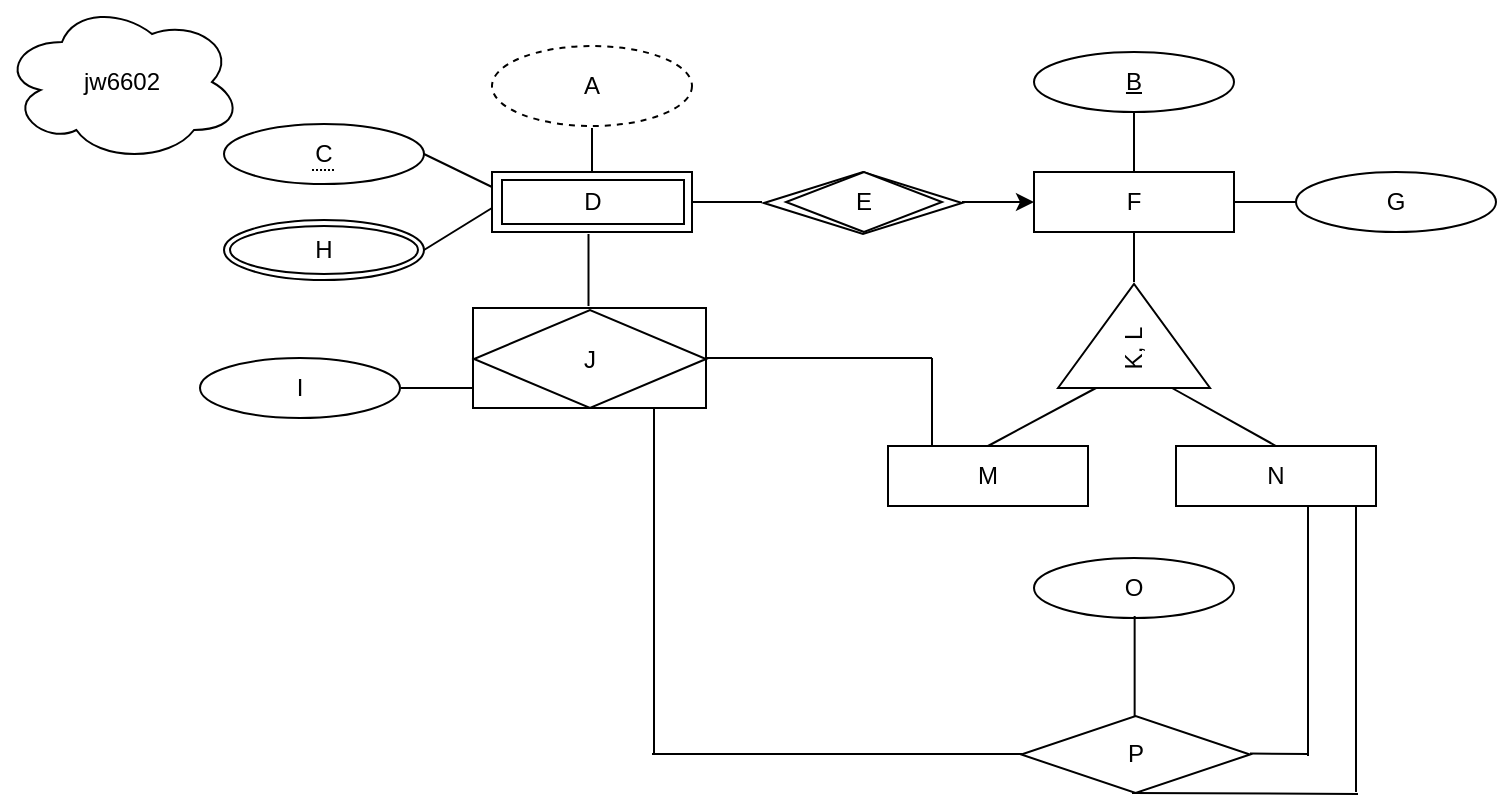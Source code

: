 <mxfile version="15.2.7" type="github">
  <diagram id="KcgvSHTCboE4x2ObBVBz" name="Page-1">
    <mxGraphModel dx="946" dy="480" grid="0" gridSize="10" guides="1" tooltips="1" connect="1" arrows="0" fold="1" page="1" pageScale="1" pageWidth="850" pageHeight="1100" math="0" shadow="0">
      <root>
        <mxCell id="0" />
        <mxCell id="1" parent="0" />
        <mxCell id="s2j03w_9j3l06wGRW7c5-1" value="jw6602" style="ellipse;shape=cloud;whiteSpace=wrap;html=1;" parent="1" vertex="1">
          <mxGeometry x="14" y="15" width="120" height="80" as="geometry" />
        </mxCell>
        <mxCell id="7Rne0SJ-TNoe7tRfoJeC-3" value="A" style="ellipse;whiteSpace=wrap;html=1;dashed=1;" parent="1" vertex="1">
          <mxGeometry x="259" y="37" width="100" height="40" as="geometry" />
        </mxCell>
        <mxCell id="7Rne0SJ-TNoe7tRfoJeC-4" value="C" style="ellipse;whiteSpace=wrap;html=1;" parent="1" vertex="1">
          <mxGeometry x="125" y="76" width="100" height="30" as="geometry" />
        </mxCell>
        <mxCell id="7Rne0SJ-TNoe7tRfoJeC-5" value="" style="endArrow=none;html=1;" parent="1" edge="1">
          <mxGeometry width="50" height="50" relative="1" as="geometry">
            <mxPoint x="309" y="102" as="sourcePoint" />
            <mxPoint x="309" y="78" as="targetPoint" />
          </mxGeometry>
        </mxCell>
        <mxCell id="7Rne0SJ-TNoe7tRfoJeC-8" value="&lt;u&gt;B&lt;/u&gt;" style="ellipse;whiteSpace=wrap;html=1;" parent="1" vertex="1">
          <mxGeometry x="530" y="40" width="100" height="30" as="geometry" />
        </mxCell>
        <mxCell id="7Rne0SJ-TNoe7tRfoJeC-9" value="" style="endArrow=none;html=1;exitX=0;exitY=0.25;exitDx=0;exitDy=0;" parent="1" edge="1">
          <mxGeometry width="50" height="50" relative="1" as="geometry">
            <mxPoint x="259" y="107.5" as="sourcePoint" />
            <mxPoint x="225" y="91" as="targetPoint" />
          </mxGeometry>
        </mxCell>
        <mxCell id="7Rne0SJ-TNoe7tRfoJeC-15" value="" style="endArrow=none;html=1;exitX=1;exitY=0.5;exitDx=0;exitDy=0;" parent="1" edge="1">
          <mxGeometry width="50" height="50" relative="1" as="geometry">
            <mxPoint x="359" y="115" as="sourcePoint" />
            <mxPoint x="394" y="115" as="targetPoint" />
          </mxGeometry>
        </mxCell>
        <mxCell id="7Rne0SJ-TNoe7tRfoJeC-16" value="" style="rounded=0;whiteSpace=wrap;html=1;" parent="1" vertex="1">
          <mxGeometry x="259" y="100" width="100" height="30" as="geometry" />
        </mxCell>
        <mxCell id="7Rne0SJ-TNoe7tRfoJeC-18" value="D" style="rounded=0;whiteSpace=wrap;html=1;" parent="1" vertex="1">
          <mxGeometry x="264" y="104" width="91" height="22" as="geometry" />
        </mxCell>
        <mxCell id="7Rne0SJ-TNoe7tRfoJeC-22" value="" style="rhombus;whiteSpace=wrap;html=1;direction=north;" parent="1" vertex="1">
          <mxGeometry x="395" y="100" width="99" height="31" as="geometry" />
        </mxCell>
        <mxCell id="7Rne0SJ-TNoe7tRfoJeC-23" value="" style="endArrow=classic;html=1;" parent="1" edge="1">
          <mxGeometry width="50" height="50" relative="1" as="geometry">
            <mxPoint x="494" y="115" as="sourcePoint" />
            <mxPoint x="530" y="115" as="targetPoint" />
          </mxGeometry>
        </mxCell>
        <mxCell id="7Rne0SJ-TNoe7tRfoJeC-24" value="F" style="rounded=0;whiteSpace=wrap;html=1;" parent="1" vertex="1">
          <mxGeometry x="530" y="100" width="100" height="30" as="geometry" />
        </mxCell>
        <mxCell id="7Rne0SJ-TNoe7tRfoJeC-25" value="E" style="rhombus;whiteSpace=wrap;html=1;direction=west;" parent="1" vertex="1">
          <mxGeometry x="406" y="100" width="78" height="30" as="geometry" />
        </mxCell>
        <mxCell id="7Rne0SJ-TNoe7tRfoJeC-27" value="" style="endArrow=none;dashed=1;html=1;shadow=0;strokeWidth=1;dashPattern=1 1;" parent="1" edge="1">
          <mxGeometry width="50" height="50" relative="1" as="geometry">
            <mxPoint x="169" y="99" as="sourcePoint" />
            <mxPoint x="181" y="99" as="targetPoint" />
          </mxGeometry>
        </mxCell>
        <mxCell id="7Rne0SJ-TNoe7tRfoJeC-29" value="" style="endArrow=none;html=1;shadow=0;strokeWidth=1;entryX=0.5;entryY=1;entryDx=0;entryDy=0;" parent="1" target="7Rne0SJ-TNoe7tRfoJeC-8" edge="1">
          <mxGeometry width="50" height="50" relative="1" as="geometry">
            <mxPoint x="580" y="100" as="sourcePoint" />
            <mxPoint x="580" y="74" as="targetPoint" />
          </mxGeometry>
        </mxCell>
        <mxCell id="7Rne0SJ-TNoe7tRfoJeC-40" value="G" style="ellipse;whiteSpace=wrap;html=1;" parent="1" vertex="1">
          <mxGeometry x="661" y="100" width="100" height="30" as="geometry" />
        </mxCell>
        <mxCell id="7Rne0SJ-TNoe7tRfoJeC-41" value="" style="endArrow=none;html=1;shadow=0;strokeWidth=1;entryX=0;entryY=0.5;entryDx=0;entryDy=0;exitX=1;exitY=0.5;exitDx=0;exitDy=0;" parent="1" source="7Rne0SJ-TNoe7tRfoJeC-24" target="7Rne0SJ-TNoe7tRfoJeC-40" edge="1">
          <mxGeometry width="50" height="50" relative="1" as="geometry">
            <mxPoint x="634" y="115" as="sourcePoint" />
            <mxPoint x="651" y="114.5" as="targetPoint" />
          </mxGeometry>
        </mxCell>
        <mxCell id="7Rne0SJ-TNoe7tRfoJeC-43" value="" style="triangle;whiteSpace=wrap;html=1;direction=north;rotation=0;" parent="1" vertex="1">
          <mxGeometry x="542" y="156" width="76" height="52" as="geometry" />
        </mxCell>
        <mxCell id="7Rne0SJ-TNoe7tRfoJeC-45" value="" style="endArrow=none;html=1;shadow=0;strokeWidth=1;entryX=0.5;entryY=1;entryDx=0;entryDy=0;" parent="1" target="7Rne0SJ-TNoe7tRfoJeC-24" edge="1">
          <mxGeometry width="50" height="50" relative="1" as="geometry">
            <mxPoint x="580" y="155" as="sourcePoint" />
            <mxPoint x="579.5" y="130" as="targetPoint" />
          </mxGeometry>
        </mxCell>
        <mxCell id="7Rne0SJ-TNoe7tRfoJeC-48" value="M" style="rounded=0;whiteSpace=wrap;html=1;" parent="1" vertex="1">
          <mxGeometry x="457" y="237" width="100" height="30" as="geometry" />
        </mxCell>
        <mxCell id="7Rne0SJ-TNoe7tRfoJeC-49" value="N" style="rounded=0;whiteSpace=wrap;html=1;" parent="1" vertex="1">
          <mxGeometry x="601" y="237" width="100" height="30" as="geometry" />
        </mxCell>
        <mxCell id="7Rne0SJ-TNoe7tRfoJeC-50" value="" style="endArrow=none;html=1;shadow=0;strokeWidth=1;exitX=0.5;exitY=0;exitDx=0;exitDy=0;entryX=0;entryY=0.25;entryDx=0;entryDy=0;" parent="1" source="7Rne0SJ-TNoe7tRfoJeC-48" target="7Rne0SJ-TNoe7tRfoJeC-43" edge="1">
          <mxGeometry width="50" height="50" relative="1" as="geometry">
            <mxPoint x="546" y="227" as="sourcePoint" />
            <mxPoint x="572" y="208" as="targetPoint" />
          </mxGeometry>
        </mxCell>
        <mxCell id="7Rne0SJ-TNoe7tRfoJeC-51" value="" style="endArrow=none;html=1;shadow=0;strokeWidth=1;entryX=0.5;entryY=0;entryDx=0;entryDy=0;exitX=0;exitY=0.75;exitDx=0;exitDy=0;" parent="1" source="7Rne0SJ-TNoe7tRfoJeC-43" target="7Rne0SJ-TNoe7tRfoJeC-49" edge="1">
          <mxGeometry width="50" height="50" relative="1" as="geometry">
            <mxPoint x="601" y="208" as="sourcePoint" />
            <mxPoint x="652" y="249" as="targetPoint" />
          </mxGeometry>
        </mxCell>
        <mxCell id="7Rne0SJ-TNoe7tRfoJeC-52" value="" style="rounded=0;whiteSpace=wrap;html=1;" parent="1" vertex="1">
          <mxGeometry x="249.5" y="168" width="116.5" height="50" as="geometry" />
        </mxCell>
        <mxCell id="7Rne0SJ-TNoe7tRfoJeC-53" value="J" style="rhombus;whiteSpace=wrap;html=1;direction=south;" parent="1" vertex="1">
          <mxGeometry x="250" y="169" width="116" height="49" as="geometry" />
        </mxCell>
        <mxCell id="7Rne0SJ-TNoe7tRfoJeC-54" value="" style="endArrow=none;html=1;shadow=0;strokeWidth=1;" parent="1" edge="1">
          <mxGeometry width="50" height="50" relative="1" as="geometry">
            <mxPoint x="307.25" y="167" as="sourcePoint" />
            <mxPoint x="307.25" y="131" as="targetPoint" />
          </mxGeometry>
        </mxCell>
        <mxCell id="7Rne0SJ-TNoe7tRfoJeC-55" value="" style="endArrow=none;html=1;shadow=0;strokeWidth=1;" parent="1" edge="1">
          <mxGeometry width="50" height="50" relative="1" as="geometry">
            <mxPoint x="213.5" y="208" as="sourcePoint" />
            <mxPoint x="249.5" y="208" as="targetPoint" />
          </mxGeometry>
        </mxCell>
        <mxCell id="7Rne0SJ-TNoe7tRfoJeC-56" value="I" style="ellipse;whiteSpace=wrap;html=1;" parent="1" vertex="1">
          <mxGeometry x="113" y="193" width="100" height="30" as="geometry" />
        </mxCell>
        <mxCell id="7Rne0SJ-TNoe7tRfoJeC-57" value="" style="ellipse;whiteSpace=wrap;html=1;" parent="1" vertex="1">
          <mxGeometry x="125" y="124" width="100" height="30" as="geometry" />
        </mxCell>
        <mxCell id="7Rne0SJ-TNoe7tRfoJeC-58" value="H" style="ellipse;whiteSpace=wrap;html=1;" parent="1" vertex="1">
          <mxGeometry x="128" y="127" width="94" height="24" as="geometry" />
        </mxCell>
        <mxCell id="7Rne0SJ-TNoe7tRfoJeC-59" value="" style="endArrow=none;html=1;shadow=0;strokeWidth=1;exitX=1;exitY=0.5;exitDx=0;exitDy=0;" parent="1" source="7Rne0SJ-TNoe7tRfoJeC-57" edge="1">
          <mxGeometry width="50" height="50" relative="1" as="geometry">
            <mxPoint x="209" y="168" as="sourcePoint" />
            <mxPoint x="259" y="118" as="targetPoint" />
            <Array as="points" />
          </mxGeometry>
        </mxCell>
        <mxCell id="7Rne0SJ-TNoe7tRfoJeC-61" value="" style="endArrow=none;html=1;shadow=0;strokeWidth=1;" parent="1" edge="1">
          <mxGeometry width="50" height="50" relative="1" as="geometry">
            <mxPoint x="366" y="193" as="sourcePoint" />
            <mxPoint x="479" y="193" as="targetPoint" />
          </mxGeometry>
        </mxCell>
        <mxCell id="7Rne0SJ-TNoe7tRfoJeC-62" value="" style="endArrow=none;html=1;shadow=0;strokeWidth=1;" parent="1" edge="1">
          <mxGeometry width="50" height="50" relative="1" as="geometry">
            <mxPoint x="479" y="237" as="sourcePoint" />
            <mxPoint x="479" y="193" as="targetPoint" />
          </mxGeometry>
        </mxCell>
        <mxCell id="7Rne0SJ-TNoe7tRfoJeC-63" value="" style="endArrow=none;html=1;shadow=0;strokeWidth=1;" parent="1" edge="1">
          <mxGeometry width="50" height="50" relative="1" as="geometry">
            <mxPoint x="340" y="391" as="sourcePoint" />
            <mxPoint x="340" y="218" as="targetPoint" />
          </mxGeometry>
        </mxCell>
        <mxCell id="7Rne0SJ-TNoe7tRfoJeC-64" value="" style="endArrow=none;html=1;shadow=0;strokeWidth=1;" parent="1" edge="1">
          <mxGeometry width="50" height="50" relative="1" as="geometry">
            <mxPoint x="339" y="391" as="sourcePoint" />
            <mxPoint x="524" y="391" as="targetPoint" />
          </mxGeometry>
        </mxCell>
        <mxCell id="7Rne0SJ-TNoe7tRfoJeC-66" value="O" style="ellipse;whiteSpace=wrap;html=1;" parent="1" vertex="1">
          <mxGeometry x="530" y="293" width="100" height="30" as="geometry" />
        </mxCell>
        <mxCell id="7Rne0SJ-TNoe7tRfoJeC-67" value="P" style="rhombus;whiteSpace=wrap;html=1;direction=south;" parent="1" vertex="1">
          <mxGeometry x="523.63" y="372" width="114.37" height="38.5" as="geometry" />
        </mxCell>
        <mxCell id="7Rne0SJ-TNoe7tRfoJeC-68" value="" style="endArrow=none;html=1;shadow=0;strokeWidth=1;" parent="1" edge="1">
          <mxGeometry width="50" height="50" relative="1" as="geometry">
            <mxPoint x="580.32" y="372" as="sourcePoint" />
            <mxPoint x="580.32" y="322" as="targetPoint" />
          </mxGeometry>
        </mxCell>
        <mxCell id="7Rne0SJ-TNoe7tRfoJeC-69" value="" style="endArrow=none;html=1;shadow=0;strokeWidth=1;" parent="1" edge="1">
          <mxGeometry width="50" height="50" relative="1" as="geometry">
            <mxPoint x="667" y="392" as="sourcePoint" />
            <mxPoint x="667" y="267" as="targetPoint" />
          </mxGeometry>
        </mxCell>
        <mxCell id="7Rne0SJ-TNoe7tRfoJeC-70" value="" style="endArrow=none;html=1;shadow=0;strokeWidth=1;" parent="1" edge="1">
          <mxGeometry width="50" height="50" relative="1" as="geometry">
            <mxPoint x="638" y="390.75" as="sourcePoint" />
            <mxPoint x="667" y="391" as="targetPoint" />
          </mxGeometry>
        </mxCell>
        <mxCell id="7Rne0SJ-TNoe7tRfoJeC-71" value="" style="endArrow=none;html=1;shadow=0;strokeWidth=1;" parent="1" edge="1">
          <mxGeometry width="50" height="50" relative="1" as="geometry">
            <mxPoint x="691" y="410" as="sourcePoint" />
            <mxPoint x="691" y="267" as="targetPoint" />
          </mxGeometry>
        </mxCell>
        <mxCell id="7Rne0SJ-TNoe7tRfoJeC-72" value="" style="endArrow=none;html=1;shadow=0;strokeWidth=1;" parent="1" edge="1">
          <mxGeometry width="50" height="50" relative="1" as="geometry">
            <mxPoint x="579" y="410.5" as="sourcePoint" />
            <mxPoint x="692" y="411" as="targetPoint" />
          </mxGeometry>
        </mxCell>
        <mxCell id="pDwSMRZJcnOoSfiabgKo-3" value="K, L" style="text;html=1;strokeColor=none;fillColor=none;align=center;verticalAlign=middle;whiteSpace=wrap;rounded=0;rotation=270;" parent="1" vertex="1">
          <mxGeometry x="560" y="178" width="40" height="20" as="geometry" />
        </mxCell>
      </root>
    </mxGraphModel>
  </diagram>
</mxfile>
